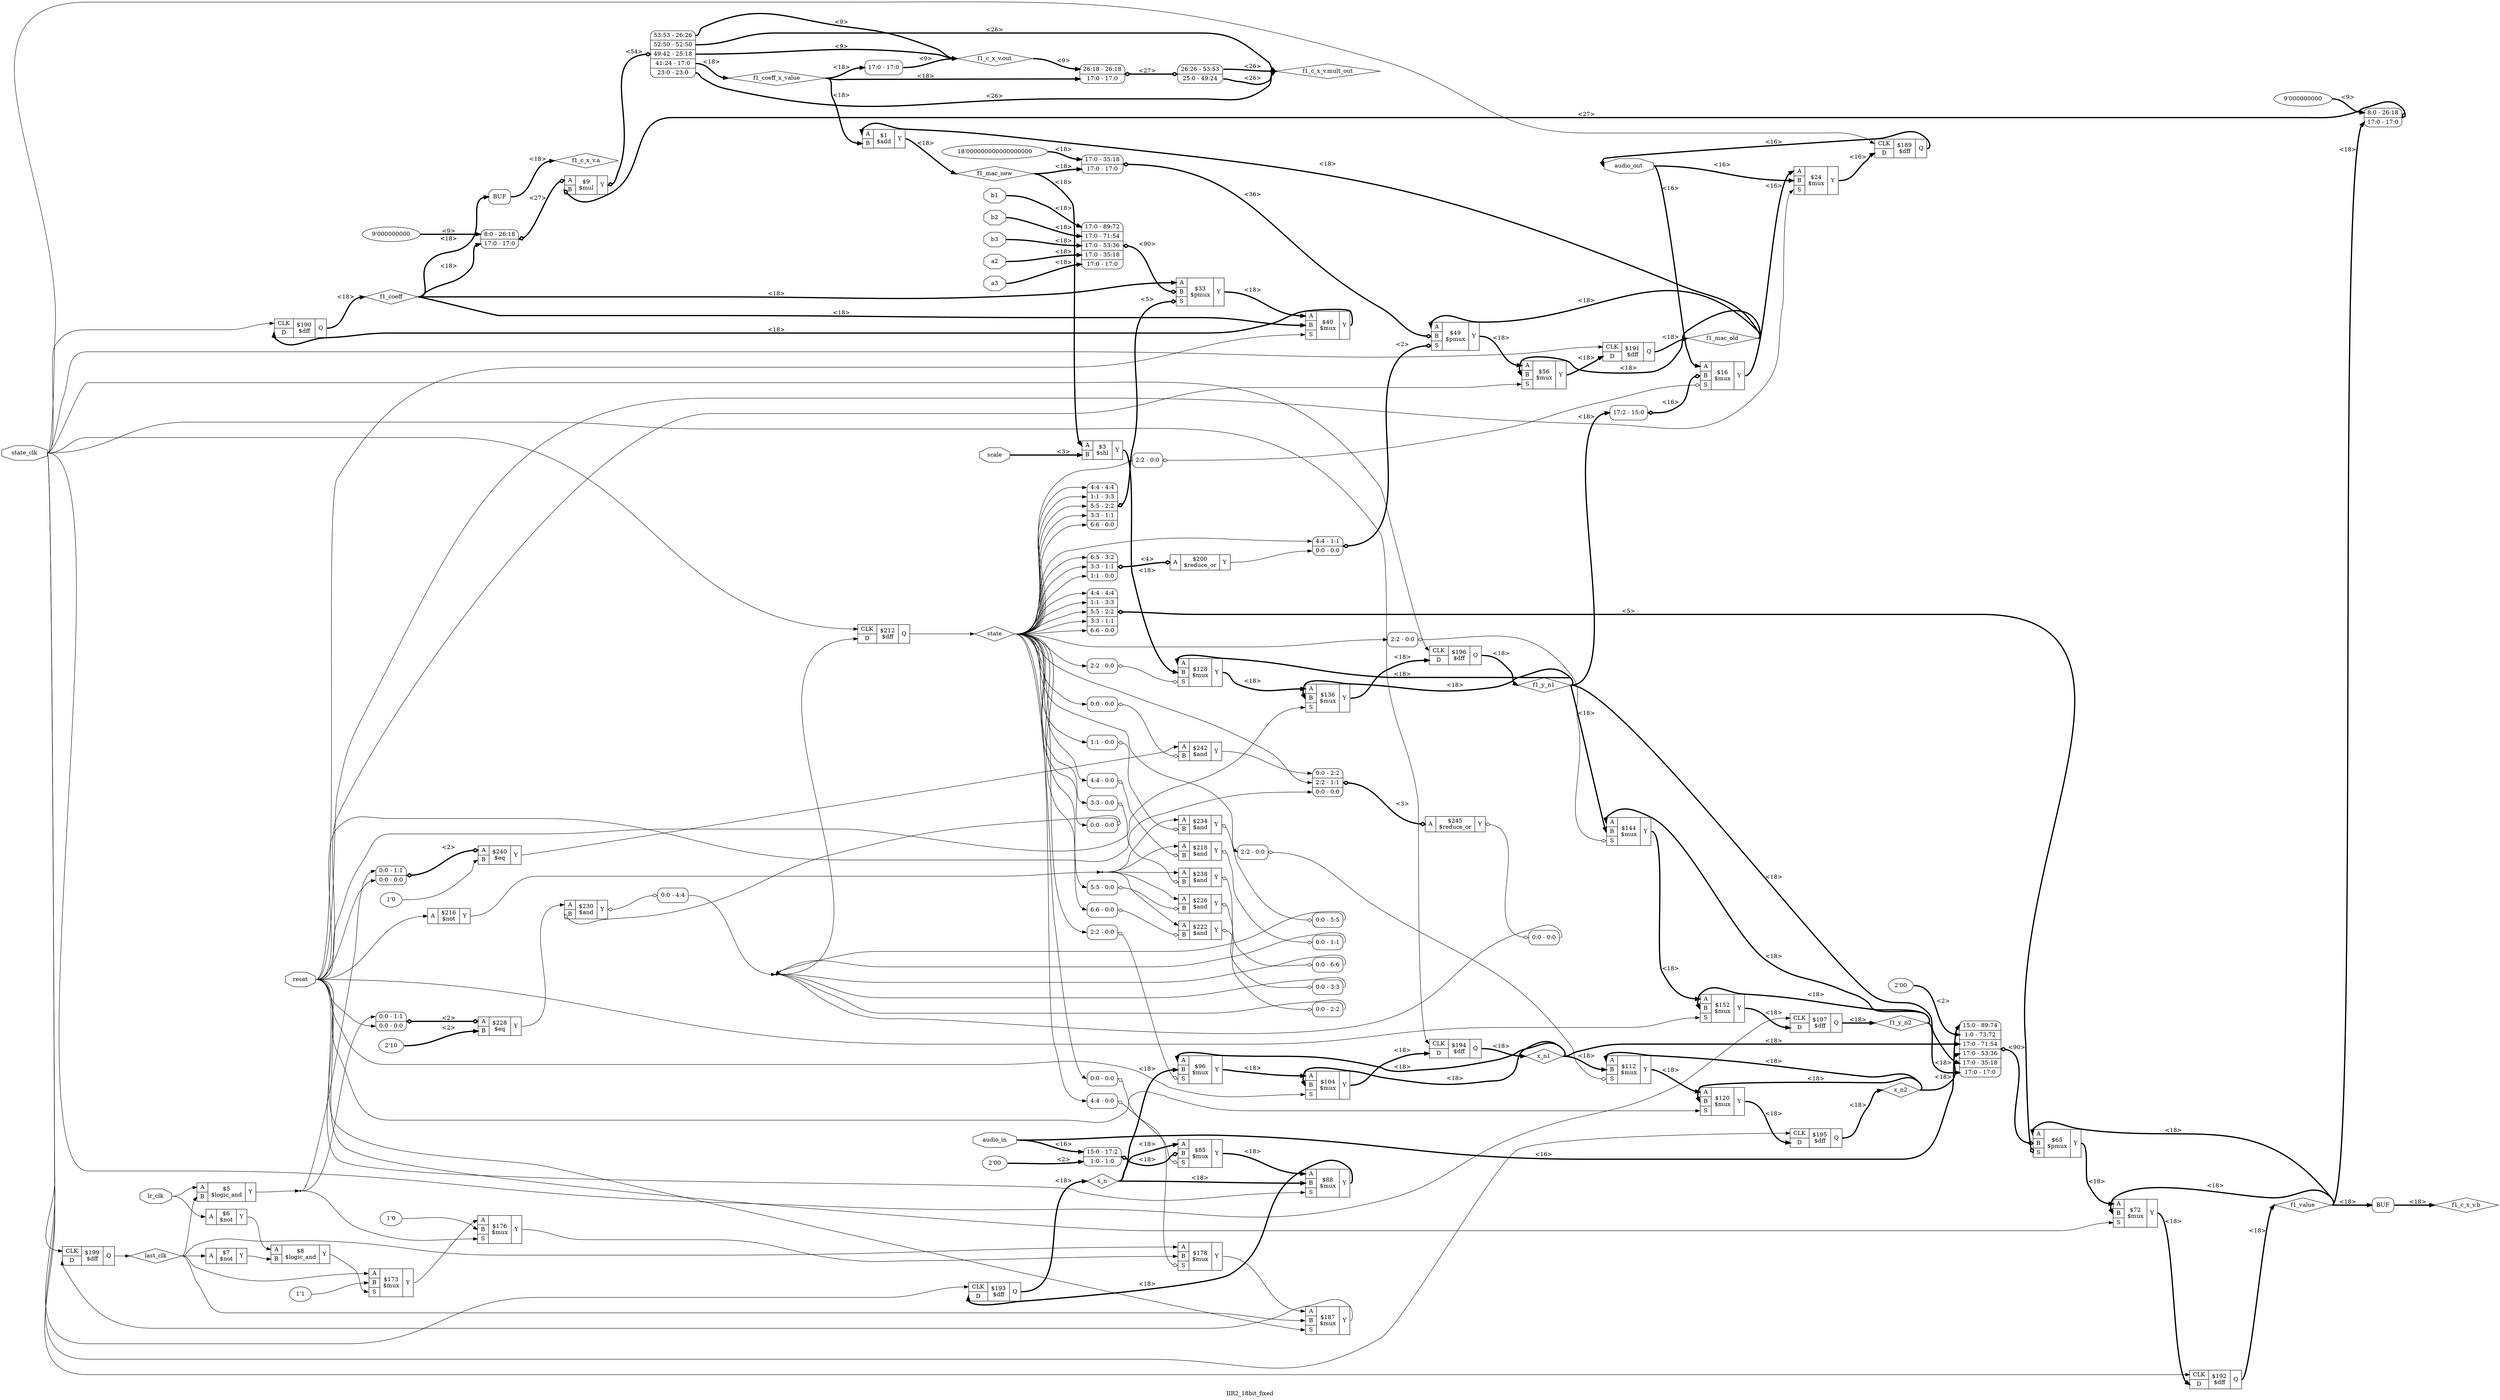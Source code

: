 digraph "IIR2_18bit_fixed" {
label="IIR2_18bit_fixed";
rankdir="LR";
remincross=true;
n2 [ shape=octagon, label="audio_out", color="black", fontcolor="black" ];
n3 [ shape=octagon, label="audio_in", color="black", fontcolor="black" ];
n4 [ shape=octagon, label="scale", color="black", fontcolor="black" ];
n5 [ shape=octagon, label="b1", color="black", fontcolor="black" ];
n6 [ shape=octagon, label="b2", color="black", fontcolor="black" ];
n7 [ shape=octagon, label="b3", color="black", fontcolor="black" ];
n8 [ shape=octagon, label="a2", color="black", fontcolor="black" ];
n9 [ shape=octagon, label="a3", color="black", fontcolor="black" ];
n10 [ shape=octagon, label="state_clk", color="black", fontcolor="black" ];
n11 [ shape=octagon, label="lr_clk", color="black", fontcolor="black" ];
n12 [ shape=octagon, label="reset", color="black", fontcolor="black" ];
n13 [ shape=diamond, label="f1_mac_new", color="black", fontcolor="black" ];
n14 [ shape=diamond, label="f1_coeff_x_value", color="black", fontcolor="black" ];
n15 [ shape=diamond, label="f1_coeff", color="black", fontcolor="black" ];
n16 [ shape=diamond, label="f1_mac_old", color="black", fontcolor="black" ];
n17 [ shape=diamond, label="f1_value", color="black", fontcolor="black" ];
n18 [ shape=diamond, label="x_n", color="black", fontcolor="black" ];
n19 [ shape=diamond, label="x_n1", color="black", fontcolor="black" ];
n20 [ shape=diamond, label="x_n2", color="black", fontcolor="black" ];
n21 [ shape=diamond, label="f1_y_n1", color="black", fontcolor="black" ];
n22 [ shape=diamond, label="f1_y_n2", color="black", fontcolor="black" ];
n23 [ shape=diamond, label="last_clk", color="black", fontcolor="black" ];
n51 [ shape=diamond, label="f1_c_x_v.out", color="black", fontcolor="black" ];
n52 [ shape=diamond, label="f1_c_x_v.a", color="black", fontcolor="black" ];
n53 [ shape=diamond, label="f1_c_x_v.b", color="black", fontcolor="black" ];
n54 [ shape=diamond, label="f1_c_x_v.mult_out", color="black", fontcolor="black" ];
n57 [ shape=diamond, label="state", color="black", fontcolor="black" ];
c65 [ shape=record, label="{{<p62> A|<p63> B}|$1\n$add|{<p64> Y}}" ];
c66 [ shape=record, label="{{<p62> A|<p63> B}|$3\n$shl|{<p64> Y}}" ];
c67 [ shape=record, label="{{<p62> A}|$200\n$reduce_or|{<p64> Y}}" ];
x0 [ shape=record, style=rounded, label="<s2> 6:5 - 3:2 |<s1> 3:3 - 1:1 |<s0> 1:1 - 0:0 " ];
x0:e -> c67:p62:w [arrowhead=odiamond, arrowtail=odiamond, dir=both, color="black", style="setlinewidth(3)", label="<4>"];
c68 [ shape=record, label="{{<p62> A|<p63> B}|$5\n$logic_and|{<p64> Y}}" ];
c69 [ shape=record, label="{{<p62> A}|$6\n$not|{<p64> Y}}" ];
c70 [ shape=record, label="{{<p62> A}|$7\n$not|{<p64> Y}}" ];
c71 [ shape=record, label="{{<p62> A|<p63> B}|$8\n$logic_and|{<p64> Y}}" ];
c73 [ shape=record, label="{{<p62> A|<p63> B|<p72> S}|$16\n$mux|{<p64> Y}}" ];
x1 [ shape=record, style=rounded, label="<s0> 17:2 - 15:0 " ];
x1:e -> c73:p63:w [arrowhead=odiamond, arrowtail=odiamond, dir=both, color="black", style="setlinewidth(3)", label="<16>"];
x2 [ shape=record, style=rounded, label="<s0> 2:2 - 0:0 " ];
x2:e -> c73:p72:w [arrowhead=odiamond, arrowtail=odiamond, dir=both, color="black", label=""];
c74 [ shape=record, label="{{<p62> A|<p63> B|<p72> S}|$24\n$mux|{<p64> Y}}" ];
c75 [ shape=record, label="{{<p62> A|<p63> B|<p72> S}|$33\n$pmux|{<p64> Y}}" ];
x3 [ shape=record, style=rounded, label="<s4> 17:0 - 89:72 |<s3> 17:0 - 71:54 |<s2> 17:0 - 53:36 |<s1> 17:0 - 35:18 |<s0> 17:0 - 17:0 " ];
x3:e -> c75:p63:w [arrowhead=odiamond, arrowtail=odiamond, dir=both, color="black", style="setlinewidth(3)", label="<90>"];
x4 [ shape=record, style=rounded, label="<s4> 4:4 - 4:4 |<s3> 1:1 - 3:3 |<s2> 5:5 - 2:2 |<s1> 3:3 - 1:1 |<s0> 6:6 - 0:0 " ];
x4:e -> c75:p72:w [arrowhead=odiamond, arrowtail=odiamond, dir=both, color="black", style="setlinewidth(3)", label="<5>"];
c76 [ shape=record, label="{{<p62> A|<p63> B|<p72> S}|$40\n$mux|{<p64> Y}}" ];
v6 [ label="18'000000000000000000" ];
c77 [ shape=record, label="{{<p62> A|<p63> B|<p72> S}|$49\n$pmux|{<p64> Y}}" ];
x5 [ shape=record, style=rounded, label="<s1> 17:0 - 35:18 |<s0> 17:0 - 17:0 " ];
x5:e -> c77:p63:w [arrowhead=odiamond, arrowtail=odiamond, dir=both, color="black", style="setlinewidth(3)", label="<36>"];
x7 [ shape=record, style=rounded, label="<s1> 4:4 - 1:1 |<s0> 0:0 - 0:0 " ];
x7:e -> c77:p72:w [arrowhead=odiamond, arrowtail=odiamond, dir=both, color="black", style="setlinewidth(3)", label="<2>"];
c78 [ shape=record, label="{{<p62> A|<p63> B|<p72> S}|$56\n$mux|{<p64> Y}}" ];
v9 [ label="2'00" ];
c79 [ shape=record, label="{{<p62> A|<p63> B|<p72> S}|$65\n$pmux|{<p64> Y}}" ];
x8 [ shape=record, style=rounded, label="<s5> 15:0 - 89:74 |<s4> 1:0 - 73:72 |<s3> 17:0 - 71:54 |<s2> 17:0 - 53:36 |<s1> 17:0 - 35:18 |<s0> 17:0 - 17:0 " ];
x8:e -> c79:p63:w [arrowhead=odiamond, arrowtail=odiamond, dir=both, color="black", style="setlinewidth(3)", label="<90>"];
x10 [ shape=record, style=rounded, label="<s4> 4:4 - 4:4 |<s3> 1:1 - 3:3 |<s2> 5:5 - 2:2 |<s1> 3:3 - 1:1 |<s0> 6:6 - 0:0 " ];
x10:e -> c79:p72:w [arrowhead=odiamond, arrowtail=odiamond, dir=both, color="black", style="setlinewidth(3)", label="<5>"];
c80 [ shape=record, label="{{<p62> A|<p63> B|<p72> S}|$72\n$mux|{<p64> Y}}" ];
v12 [ label="2'00" ];
c81 [ shape=record, label="{{<p62> A|<p63> B|<p72> S}|$85\n$mux|{<p64> Y}}" ];
x11 [ shape=record, style=rounded, label="<s1> 15:0 - 17:2 |<s0> 1:0 - 1:0 " ];
x11:e -> c81:p63:w [arrowhead=odiamond, arrowtail=odiamond, dir=both, color="black", style="setlinewidth(3)", label="<18>"];
x13 [ shape=record, style=rounded, label="<s0> 4:4 - 0:0 " ];
x13:e -> c81:p72:w [arrowhead=odiamond, arrowtail=odiamond, dir=both, color="black", label=""];
c82 [ shape=record, label="{{<p62> A|<p63> B|<p72> S}|$88\n$mux|{<p64> Y}}" ];
c83 [ shape=record, label="{{<p62> A|<p63> B|<p72> S}|$96\n$mux|{<p64> Y}}" ];
x14 [ shape=record, style=rounded, label="<s0> 2:2 - 0:0 " ];
x14:e -> c83:p72:w [arrowhead=odiamond, arrowtail=odiamond, dir=both, color="black", label=""];
c84 [ shape=record, label="{{<p62> A|<p63> B|<p72> S}|$104\n$mux|{<p64> Y}}" ];
c85 [ shape=record, label="{{<p62> A|<p63> B|<p72> S}|$112\n$mux|{<p64> Y}}" ];
x15 [ shape=record, style=rounded, label="<s0> 2:2 - 0:0 " ];
x15:e -> c85:p72:w [arrowhead=odiamond, arrowtail=odiamond, dir=both, color="black", label=""];
c86 [ shape=record, label="{{<p62> A|<p63> B|<p72> S}|$120\n$mux|{<p64> Y}}" ];
c87 [ shape=record, label="{{<p62> A|<p63> B|<p72> S}|$128\n$mux|{<p64> Y}}" ];
x16 [ shape=record, style=rounded, label="<s0> 2:2 - 0:0 " ];
x16:e -> c87:p72:w [arrowhead=odiamond, arrowtail=odiamond, dir=both, color="black", label=""];
c88 [ shape=record, label="{{<p62> A|<p63> B|<p72> S}|$136\n$mux|{<p64> Y}}" ];
c89 [ shape=record, label="{{<p62> A|<p63> B|<p72> S}|$144\n$mux|{<p64> Y}}" ];
x17 [ shape=record, style=rounded, label="<s0> 2:2 - 0:0 " ];
x17:e -> c89:p72:w [arrowhead=odiamond, arrowtail=odiamond, dir=both, color="black", label=""];
c90 [ shape=record, label="{{<p62> A|<p63> B|<p72> S}|$152\n$mux|{<p64> Y}}" ];
v18 [ label="1'1" ];
c91 [ shape=record, label="{{<p62> A|<p63> B|<p72> S}|$173\n$mux|{<p64> Y}}" ];
v19 [ label="1'0" ];
c92 [ shape=record, label="{{<p62> A|<p63> B|<p72> S}|$176\n$mux|{<p64> Y}}" ];
c93 [ shape=record, label="{{<p62> A|<p63> B|<p72> S}|$178\n$mux|{<p64> Y}}" ];
x20 [ shape=record, style=rounded, label="<s0> 0:0 - 0:0 " ];
x20:e -> c93:p72:w [arrowhead=odiamond, arrowtail=odiamond, dir=both, color="black", label=""];
c94 [ shape=record, label="{{<p62> A|<p63> B|<p72> S}|$187\n$mux|{<p64> Y}}" ];
c98 [ shape=record, label="{{<p95> CLK|<p96> D}|$189\n$dff|{<p97> Q}}" ];
c99 [ shape=record, label="{{<p95> CLK|<p96> D}|$190\n$dff|{<p97> Q}}" ];
c100 [ shape=record, label="{{<p95> CLK|<p96> D}|$191\n$dff|{<p97> Q}}" ];
c101 [ shape=record, label="{{<p95> CLK|<p96> D}|$192\n$dff|{<p97> Q}}" ];
c102 [ shape=record, label="{{<p95> CLK|<p96> D}|$193\n$dff|{<p97> Q}}" ];
c103 [ shape=record, label="{{<p95> CLK|<p96> D}|$194\n$dff|{<p97> Q}}" ];
c104 [ shape=record, label="{{<p95> CLK|<p96> D}|$195\n$dff|{<p97> Q}}" ];
c105 [ shape=record, label="{{<p95> CLK|<p96> D}|$196\n$dff|{<p97> Q}}" ];
c106 [ shape=record, label="{{<p95> CLK|<p96> D}|$197\n$dff|{<p97> Q}}" ];
c107 [ shape=record, label="{{<p95> CLK|<p96> D}|$199\n$dff|{<p97> Q}}" ];
v22 [ label="9'000000000" ];
v24 [ label="9'000000000" ];
c108 [ shape=record, label="{{<p62> A|<p63> B}|$9\n$mul|{<p64> Y}}" ];
x21 [ shape=record, style=rounded, label="<s1> 8:0 - 26:18 |<s0> 17:0 - 17:0 " ];
x21:e -> c108:p62:w [arrowhead=odiamond, arrowtail=odiamond, dir=both, color="black", style="setlinewidth(3)", label="<27>"];
x23 [ shape=record, style=rounded, label="<s1> 8:0 - 26:18 |<s0> 17:0 - 17:0 " ];
x23:e -> c108:p63:w [arrowhead=odiamond, arrowtail=odiamond, dir=both, color="black", style="setlinewidth(3)", label="<27>"];
x25 [ shape=record, style=rounded, label="<s4> 53:53 - 26:26 |<s3> 52:50 - 52:50 |<s2> 49:42 - 25:18 |<s1> 41:24 - 17:0 |<s0> 23:0 - 23:0 " ];
c108:p64:e -> x25:w [arrowhead=odiamond, arrowtail=odiamond, dir=both, color="black", style="setlinewidth(3)", label="<54>"];
c109 [ shape=record, label="{{<p95> CLK|<p96> D}|$212\n$dff|{<p97> Q}}" ];
c110 [ shape=record, label="{{<p62> A}|$216\n$not|{<p64> Y}}" ];
c111 [ shape=record, label="{{<p62> A|<p63> B}|$218\n$and|{<p64> Y}}" ];
x26 [ shape=record, style=rounded, label="<s0> 4:4 - 0:0 " ];
x26:e -> c111:p63:w [arrowhead=odiamond, arrowtail=odiamond, dir=both, color="black", label=""];
x27 [ shape=record, style=rounded, label="<s0> 0:0 - 1:1 " ];
c111:p64:e -> x27:w [arrowhead=odiamond, arrowtail=odiamond, dir=both, color="black", label=""];
v29 [ label="2'10" ];
c112 [ shape=record, label="{{<p62> A|<p63> B}|$228\n$eq|{<p64> Y}}" ];
x28 [ shape=record, style=rounded, label="<s1> 0:0 - 1:1 |<s0> 0:0 - 0:0 " ];
x28:e -> c112:p62:w [arrowhead=odiamond, arrowtail=odiamond, dir=both, color="black", style="setlinewidth(3)", label="<2>"];
c113 [ shape=record, label="{{<p62> A|<p63> B}|$222\n$and|{<p64> Y}}" ];
x30 [ shape=record, style=rounded, label="<s0> 6:6 - 0:0 " ];
x30:e -> c113:p63:w [arrowhead=odiamond, arrowtail=odiamond, dir=both, color="black", label=""];
x31 [ shape=record, style=rounded, label="<s0> 0:0 - 2:2 " ];
c113:p64:e -> x31:w [arrowhead=odiamond, arrowtail=odiamond, dir=both, color="black", label=""];
c114 [ shape=record, label="{{<p62> A|<p63> B}|$226\n$and|{<p64> Y}}" ];
x32 [ shape=record, style=rounded, label="<s0> 5:5 - 0:0 " ];
x32:e -> c114:p63:w [arrowhead=odiamond, arrowtail=odiamond, dir=both, color="black", label=""];
x33 [ shape=record, style=rounded, label="<s0> 0:0 - 3:3 " ];
c114:p64:e -> x33:w [arrowhead=odiamond, arrowtail=odiamond, dir=both, color="black", label=""];
c115 [ shape=record, label="{{<p62> A|<p63> B}|$230\n$and|{<p64> Y}}" ];
x34 [ shape=record, style=rounded, label="<s0> 0:0 - 0:0 " ];
x34:e -> c115:p63:w [arrowhead=odiamond, arrowtail=odiamond, dir=both, color="black", label=""];
x35 [ shape=record, style=rounded, label="<s0> 0:0 - 4:4 " ];
c115:p64:e -> x35:w [arrowhead=odiamond, arrowtail=odiamond, dir=both, color="black", label=""];
c116 [ shape=record, label="{{<p62> A|<p63> B}|$234\n$and|{<p64> Y}}" ];
x36 [ shape=record, style=rounded, label="<s0> 1:1 - 0:0 " ];
x36:e -> c116:p63:w [arrowhead=odiamond, arrowtail=odiamond, dir=both, color="black", label=""];
x37 [ shape=record, style=rounded, label="<s0> 0:0 - 5:5 " ];
c116:p64:e -> x37:w [arrowhead=odiamond, arrowtail=odiamond, dir=both, color="black", label=""];
c117 [ shape=record, label="{{<p62> A|<p63> B}|$238\n$and|{<p64> Y}}" ];
x38 [ shape=record, style=rounded, label="<s0> 3:3 - 0:0 " ];
x38:e -> c117:p63:w [arrowhead=odiamond, arrowtail=odiamond, dir=both, color="black", label=""];
x39 [ shape=record, style=rounded, label="<s0> 0:0 - 6:6 " ];
c117:p64:e -> x39:w [arrowhead=odiamond, arrowtail=odiamond, dir=both, color="black", label=""];
v41 [ label="1'0" ];
c118 [ shape=record, label="{{<p62> A|<p63> B}|$240\n$eq|{<p64> Y}}" ];
x40 [ shape=record, style=rounded, label="<s1> 0:0 - 1:1 |<s0> 0:0 - 0:0 " ];
x40:e -> c118:p62:w [arrowhead=odiamond, arrowtail=odiamond, dir=both, color="black", style="setlinewidth(3)", label="<2>"];
c119 [ shape=record, label="{{<p62> A|<p63> B}|$242\n$and|{<p64> Y}}" ];
x42 [ shape=record, style=rounded, label="<s0> 0:0 - 0:0 " ];
x42:e -> c119:p63:w [arrowhead=odiamond, arrowtail=odiamond, dir=both, color="black", label=""];
c120 [ shape=record, label="{{<p62> A}|$245\n$reduce_or|{<p64> Y}}" ];
x43 [ shape=record, style=rounded, label="<s2> 0:0 - 2:2 |<s1> 2:2 - 1:1 |<s0> 0:0 - 0:0 " ];
x43:e -> c120:p62:w [arrowhead=odiamond, arrowtail=odiamond, dir=both, color="black", style="setlinewidth(3)", label="<3>"];
x44 [ shape=record, style=rounded, label="<s0> 0:0 - 0:0 " ];
c120:p64:e -> x44:w [arrowhead=odiamond, arrowtail=odiamond, dir=both, color="black", label=""];
x45 [ shape=record, style=rounded, label="<s0> 17:0 - 17:0 " ];
x46 [shape=box, style=rounded, label="BUF"];
x47 [shape=box, style=rounded, label="BUF"];
x48 [ shape=record, style=rounded, label="<s1> 26:18 - 26:18 |<s0> 17:0 - 17:0 " ];
x49 [ shape=record, style=rounded, label="<s1> 26:26 - 53:53 |<s0> 25:0 - 49:24 " ];
x48:e -> x49:w [arrowhead=odiamond, arrowtail=odiamond, dir=both, color="black", style="setlinewidth(3)", label="<27>"];
n10:e -> c100:p95:w [color="black", label=""];
n10:e -> c101:p95:w [color="black", label=""];
n10:e -> c102:p95:w [color="black", label=""];
n10:e -> c103:p95:w [color="black", label=""];
n10:e -> c104:p95:w [color="black", label=""];
n10:e -> c105:p95:w [color="black", label=""];
n10:e -> c106:p95:w [color="black", label=""];
n10:e -> c107:p95:w [color="black", label=""];
n10:e -> c109:p95:w [color="black", label=""];
n10:e -> c98:p95:w [color="black", label=""];
n10:e -> c99:p95:w [color="black", label=""];
n11:e -> c68:p62:w [color="black", label=""];
n11:e -> c69:p62:w [color="black", label=""];
n12:e -> c110:p62:w [color="black", label=""];
n12:e -> c74:p72:w [color="black", label=""];
n12:e -> c76:p72:w [color="black", label=""];
n12:e -> c78:p72:w [color="black", label=""];
n12:e -> c80:p72:w [color="black", label=""];
n12:e -> c82:p72:w [color="black", label=""];
n12:e -> c84:p72:w [color="black", label=""];
n12:e -> c86:p72:w [color="black", label=""];
n12:e -> c88:p72:w [color="black", label=""];
n12:e -> c90:p72:w [color="black", label=""];
n12:e -> c94:p72:w [color="black", label=""];
n12:e -> x28:s0:w [color="black", label=""];
n12:e -> x40:s0:w [color="black", label=""];
n12:e -> x43:s0:w [color="black", label=""];
c65:p64:e -> n13:w [color="black", style="setlinewidth(3)", label="<18>"];
n13:e -> c66:p62:w [color="black", style="setlinewidth(3)", label="<18>"];
n13:e -> x5:s0:w [color="black", style="setlinewidth(3)", label="<18>"];
x25:s1:e -> n14:w [color="black", style="setlinewidth(3)", label="<18>"];
n14:e -> c65:p63:w [color="black", style="setlinewidth(3)", label="<18>"];
n14:e -> x45:w [color="black", style="setlinewidth(3)", label="<18>"];
n14:e -> x48:s0:w [color="black", style="setlinewidth(3)", label="<18>"];
c99:p97:e -> n15:w [color="black", style="setlinewidth(3)", label="<18>"];
n15:e -> c75:p62:w [color="black", style="setlinewidth(3)", label="<18>"];
n15:e -> c76:p63:w [color="black", style="setlinewidth(3)", label="<18>"];
n15:e -> x21:s0:w [color="black", style="setlinewidth(3)", label="<18>"];
n15:e -> x46:w:w [color="black", style="setlinewidth(3)", label="<18>"];
c100:p97:e -> n16:w [color="black", style="setlinewidth(3)", label="<18>"];
n16:e -> c65:p62:w [color="black", style="setlinewidth(3)", label="<18>"];
n16:e -> c77:p62:w [color="black", style="setlinewidth(3)", label="<18>"];
n16:e -> c78:p63:w [color="black", style="setlinewidth(3)", label="<18>"];
c101:p97:e -> n17:w [color="black", style="setlinewidth(3)", label="<18>"];
n17:e -> c79:p62:w [color="black", style="setlinewidth(3)", label="<18>"];
n17:e -> c80:p63:w [color="black", style="setlinewidth(3)", label="<18>"];
n17:e -> x23:s0:w [color="black", style="setlinewidth(3)", label="<18>"];
n17:e -> x47:w:w [color="black", style="setlinewidth(3)", label="<18>"];
c102:p97:e -> n18:w [color="black", style="setlinewidth(3)", label="<18>"];
n18:e -> c81:p62:w [color="black", style="setlinewidth(3)", label="<18>"];
n18:e -> c82:p63:w [color="black", style="setlinewidth(3)", label="<18>"];
n18:e -> c83:p63:w [color="black", style="setlinewidth(3)", label="<18>"];
c103:p97:e -> n19:w [color="black", style="setlinewidth(3)", label="<18>"];
n19:e -> c83:p62:w [color="black", style="setlinewidth(3)", label="<18>"];
n19:e -> c84:p63:w [color="black", style="setlinewidth(3)", label="<18>"];
n19:e -> c85:p63:w [color="black", style="setlinewidth(3)", label="<18>"];
n19:e -> x8:s3:w [color="black", style="setlinewidth(3)", label="<18>"];
c98:p97:e -> n2:w [color="black", style="setlinewidth(3)", label="<16>"];
n2:e -> c73:p62:w [color="black", style="setlinewidth(3)", label="<16>"];
n2:e -> c74:p63:w [color="black", style="setlinewidth(3)", label="<16>"];
c104:p97:e -> n20:w [color="black", style="setlinewidth(3)", label="<18>"];
n20:e -> c85:p62:w [color="black", style="setlinewidth(3)", label="<18>"];
n20:e -> c86:p63:w [color="black", style="setlinewidth(3)", label="<18>"];
n20:e -> x8:s2:w [color="black", style="setlinewidth(3)", label="<18>"];
c105:p97:e -> n21:w [color="black", style="setlinewidth(3)", label="<18>"];
n21:e -> c87:p62:w [color="black", style="setlinewidth(3)", label="<18>"];
n21:e -> c88:p63:w [color="black", style="setlinewidth(3)", label="<18>"];
n21:e -> c89:p63:w [color="black", style="setlinewidth(3)", label="<18>"];
n21:e -> x1:s0:w [color="black", style="setlinewidth(3)", label="<18>"];
n21:e -> x8:s1:w [color="black", style="setlinewidth(3)", label="<18>"];
c106:p97:e -> n22:w [color="black", style="setlinewidth(3)", label="<18>"];
n22:e -> c89:p62:w [color="black", style="setlinewidth(3)", label="<18>"];
n22:e -> c90:p63:w [color="black", style="setlinewidth(3)", label="<18>"];
n22:e -> x8:s0:w [color="black", style="setlinewidth(3)", label="<18>"];
c107:p97:e -> n23:w [color="black", label=""];
n23:e -> c68:p63:w [color="black", label=""];
n23:e -> c70:p62:w [color="black", label=""];
n23:e -> c91:p62:w [color="black", label=""];
n23:e -> c93:p62:w [color="black", label=""];
n23:e -> c94:p63:w [color="black", label=""];
c73:p64:e -> c74:p62:w [color="black", style="setlinewidth(3)", label="<16>"];
c74:p64:e -> c98:p96:w [color="black", style="setlinewidth(3)", label="<16>"];
c76:p64:e -> c99:p96:w [color="black", style="setlinewidth(3)", label="<18>"];
c78:p64:e -> c100:p96:w [color="black", style="setlinewidth(3)", label="<18>"];
c80:p64:e -> c101:p96:w [color="black", style="setlinewidth(3)", label="<18>"];
c82:p64:e -> c102:p96:w [color="black", style="setlinewidth(3)", label="<18>"];
n3:e -> x11:s1:w [color="black", style="setlinewidth(3)", label="<16>"];
n3:e -> x8:s5:w [color="black", style="setlinewidth(3)", label="<16>"];
c84:p64:e -> c103:p96:w [color="black", style="setlinewidth(3)", label="<18>"];
c86:p64:e -> c104:p96:w [color="black", style="setlinewidth(3)", label="<18>"];
c88:p64:e -> c105:p96:w [color="black", style="setlinewidth(3)", label="<18>"];
c90:p64:e -> c106:p96:w [color="black", style="setlinewidth(3)", label="<18>"];
c94:p64:e -> c107:p96:w [color="black", label=""];
c66:p64:e -> c87:p63:w [color="black", style="setlinewidth(3)", label="<18>"];
n36 [ shape=point ];
c68:p64:e -> n36:w [color="black", label=""];
n36:e -> c92:p72:w [color="black", label=""];
n36:e -> x28:s1:w [color="black", label=""];
n36:e -> x40:s1:w [color="black", label=""];
c69:p64:e -> c71:p62:w [color="black", label=""];
c70:p64:e -> c71:p63:w [color="black", label=""];
c71:p64:e -> c91:p72:w [color="black", label=""];
n4:e -> c66:p63:w [color="black", style="setlinewidth(3)", label="<3>"];
c75:p64:e -> c76:p62:w [color="black", style="setlinewidth(3)", label="<18>"];
c77:p64:e -> c78:p62:w [color="black", style="setlinewidth(3)", label="<18>"];
c79:p64:e -> c80:p62:w [color="black", style="setlinewidth(3)", label="<18>"];
c81:p64:e -> c82:p62:w [color="black", style="setlinewidth(3)", label="<18>"];
c83:p64:e -> c84:p62:w [color="black", style="setlinewidth(3)", label="<18>"];
c85:p64:e -> c86:p62:w [color="black", style="setlinewidth(3)", label="<18>"];
c87:p64:e -> c88:p62:w [color="black", style="setlinewidth(3)", label="<18>"];
c89:p64:e -> c90:p62:w [color="black", style="setlinewidth(3)", label="<18>"];
c91:p64:e -> c92:p62:w [color="black", label=""];
c92:p64:e -> c93:p63:w [color="black", label=""];
n5:e -> x3:s4:w [color="black", style="setlinewidth(3)", label="<18>"];
c93:p64:e -> c94:p62:w [color="black", label=""];
x25:s2:e -> n51:w [color="black", style="setlinewidth(3)", label="<9>"];
x25:s4:e -> n51:w [color="black", style="setlinewidth(3)", label="<9>"];
x45:s0:e -> n51:w [color="black", style="setlinewidth(3)", label="<9>"];
n51:e -> x48:s1:w [color="black", style="setlinewidth(3)", label="<9>"];
x46:e:e -> n52:w [color="black", style="setlinewidth(3)", label="<18>"];
x47:e:e -> n53:w [color="black", style="setlinewidth(3)", label="<18>"];
x25:s0:e -> n54:w [color="black", style="setlinewidth(3)", label="<26>"];
x25:s3:e -> n54:w [color="black", style="setlinewidth(3)", label="<26>"];
x49:s0:e -> n54:w [color="black", style="setlinewidth(3)", label="<26>"];
x49:s1:e -> n54:w [color="black", style="setlinewidth(3)", label="<26>"];
n55 [ shape=point ];
c110:p64:e -> n55:w [color="black", label=""];
n55:e -> c111:p62:w [color="black", label=""];
n55:e -> c113:p62:w [color="black", label=""];
n55:e -> c114:p62:w [color="black", label=""];
n55:e -> c116:p62:w [color="black", label=""];
n55:e -> c117:p62:w [color="black", label=""];
n56 [ shape=point ];
x27:s0:e -> n56:w [color="black", label=""];
x31:s0:e -> n56:w [color="black", label=""];
x33:s0:e -> n56:w [color="black", label=""];
x35:s0:e -> n56:w [color="black", label=""];
x37:s0:e -> n56:w [color="black", label=""];
x39:s0:e -> n56:w [color="black", label=""];
x44:s0:e -> n56:w [color="black", label=""];
n56:e -> c109:p96:w [color="black", label=""];
c109:p97:e -> n57:w [color="black", label=""];
n57:e -> x0:s0:w [color="black", label=""];
n57:e -> x0:s1:w [color="black", label=""];
n57:e -> x0:s2:w [color="black", label=""];
n57:e -> x10:s0:w [color="black", label=""];
n57:e -> x10:s1:w [color="black", label=""];
n57:e -> x10:s2:w [color="black", label=""];
n57:e -> x10:s3:w [color="black", label=""];
n57:e -> x10:s4:w [color="black", label=""];
n57:e -> x13:s0:w [color="black", label=""];
n57:e -> x14:s0:w [color="black", label=""];
n57:e -> x15:s0:w [color="black", label=""];
n57:e -> x16:s0:w [color="black", label=""];
n57:e -> x17:s0:w [color="black", label=""];
n57:e -> x20:s0:w [color="black", label=""];
n57:e -> x26:s0:w [color="black", label=""];
n57:e -> x2:s0:w [color="black", label=""];
n57:e -> x30:s0:w [color="black", label=""];
n57:e -> x32:s0:w [color="black", label=""];
n57:e -> x34:s0:w [color="black", label=""];
n57:e -> x36:s0:w [color="black", label=""];
n57:e -> x38:s0:w [color="black", label=""];
n57:e -> x42:s0:w [color="black", label=""];
n57:e -> x43:s1:w [color="black", label=""];
n57:e -> x4:s0:w [color="black", label=""];
n57:e -> x4:s1:w [color="black", label=""];
n57:e -> x4:s2:w [color="black", label=""];
n57:e -> x4:s3:w [color="black", label=""];
n57:e -> x4:s4:w [color="black", label=""];
n57:e -> x7:s1:w [color="black", label=""];
c67:p64:e -> x7:s0:w [color="black", label=""];
c112:p64:e -> c115:p62:w [color="black", label=""];
n6:e -> x3:s3:w [color="black", style="setlinewidth(3)", label="<18>"];
c118:p64:e -> c119:p62:w [color="black", label=""];
c119:p64:e -> x43:s2:w [color="black", label=""];
n7:e -> x3:s2:w [color="black", style="setlinewidth(3)", label="<18>"];
n8:e -> x3:s1:w [color="black", style="setlinewidth(3)", label="<18>"];
n9:e -> x3:s0:w [color="black", style="setlinewidth(3)", label="<18>"];
v12:e -> x11:s0:w [color="black", style="setlinewidth(3)", label="<2>"];
v18:e -> c91:p63:w [color="black", label=""];
v19:e -> c92:p63:w [color="black", label=""];
v22:e -> x21:s1:w [color="black", style="setlinewidth(3)", label="<9>"];
v24:e -> x23:s1:w [color="black", style="setlinewidth(3)", label="<9>"];
v29:e -> c112:p63:w [color="black", style="setlinewidth(3)", label="<2>"];
v41:e -> c118:p63:w [color="black", label=""];
v6:e -> x5:s1:w [color="black", style="setlinewidth(3)", label="<18>"];
v9:e -> x8:s4:w [color="black", style="setlinewidth(3)", label="<2>"];
}
